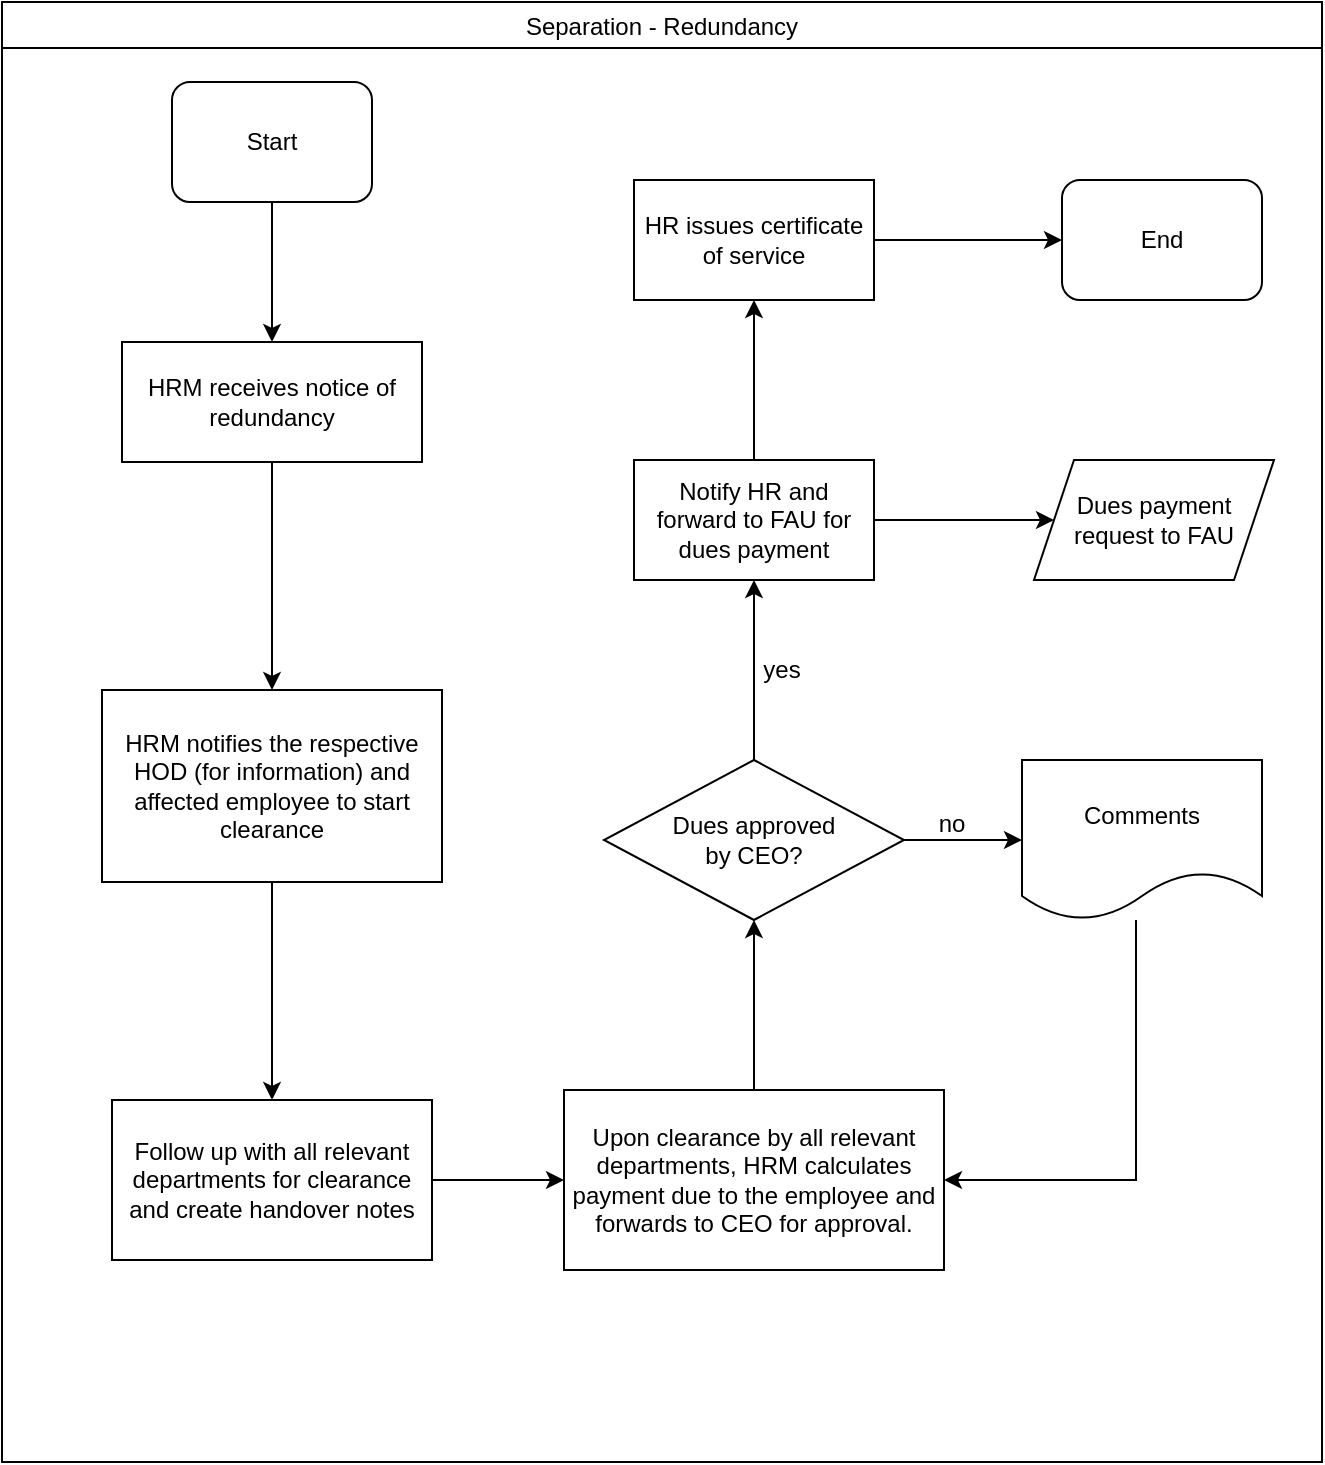 <mxfile version="14.9.3" type="github">
  <diagram id="BgqLwy3Im_MJMmI6vMnY" name="Page-1">
    <mxGraphModel dx="1038" dy="508" grid="1" gridSize="10" guides="1" tooltips="1" connect="1" arrows="1" fold="1" page="1" pageScale="1" pageWidth="1169" pageHeight="827" math="0" shadow="0">
      <root>
        <mxCell id="0" />
        <mxCell id="1" parent="0" />
        <mxCell id="RtznIoE52JDTRPmBftqK-1" value="Separation - Redundancy" style="swimlane;fontStyle=0" vertex="1" parent="1">
          <mxGeometry x="10" y="10" width="660" height="730" as="geometry" />
        </mxCell>
        <mxCell id="RtznIoE52JDTRPmBftqK-2" value="Start" style="rounded=1;whiteSpace=wrap;html=1;" vertex="1" parent="RtznIoE52JDTRPmBftqK-1">
          <mxGeometry x="85" y="40" width="100" height="60" as="geometry" />
        </mxCell>
        <mxCell id="RtznIoE52JDTRPmBftqK-3" value="" style="edgeStyle=orthogonalEdgeStyle;rounded=0;orthogonalLoop=1;jettySize=auto;html=1;" edge="1" parent="RtznIoE52JDTRPmBftqK-1" source="RtznIoE52JDTRPmBftqK-4" target="RtznIoE52JDTRPmBftqK-7">
          <mxGeometry relative="1" as="geometry" />
        </mxCell>
        <mxCell id="RtznIoE52JDTRPmBftqK-4" value="&lt;span lang=&quot;EN-GB&quot;&gt;HRM receives notice of redundancy &lt;/span&gt;" style="rounded=0;whiteSpace=wrap;html=1;" vertex="1" parent="RtznIoE52JDTRPmBftqK-1">
          <mxGeometry x="60" y="170" width="150" height="60" as="geometry" />
        </mxCell>
        <mxCell id="RtznIoE52JDTRPmBftqK-5" value="" style="edgeStyle=orthogonalEdgeStyle;rounded=0;orthogonalLoop=1;jettySize=auto;html=1;" edge="1" parent="RtznIoE52JDTRPmBftqK-1" source="RtznIoE52JDTRPmBftqK-2" target="RtznIoE52JDTRPmBftqK-4">
          <mxGeometry relative="1" as="geometry">
            <mxPoint x="135" y="180" as="targetPoint" />
          </mxGeometry>
        </mxCell>
        <mxCell id="RtznIoE52JDTRPmBftqK-6" value="" style="edgeStyle=orthogonalEdgeStyle;rounded=0;orthogonalLoop=1;jettySize=auto;html=1;entryX=0.5;entryY=0;entryDx=0;entryDy=0;exitX=0.5;exitY=1;exitDx=0;exitDy=0;" edge="1" parent="RtznIoE52JDTRPmBftqK-1" source="RtznIoE52JDTRPmBftqK-7" target="RtznIoE52JDTRPmBftqK-9">
          <mxGeometry relative="1" as="geometry">
            <mxPoint x="135" y="389" as="targetPoint" />
            <mxPoint x="135" y="324" as="sourcePoint" />
          </mxGeometry>
        </mxCell>
        <mxCell id="RtznIoE52JDTRPmBftqK-7" value="&lt;span lang=&quot;EN-GB&quot;&gt;HRM notifies the respective HOD (for information) and affected employee to start clearance&lt;br&gt;&lt;/span&gt;" style="rounded=0;whiteSpace=wrap;html=1;" vertex="1" parent="RtznIoE52JDTRPmBftqK-1">
          <mxGeometry x="50" y="344" width="170" height="96" as="geometry" />
        </mxCell>
        <mxCell id="RtznIoE52JDTRPmBftqK-8" value="" style="edgeStyle=orthogonalEdgeStyle;rounded=0;orthogonalLoop=1;jettySize=auto;html=1;" edge="1" parent="RtznIoE52JDTRPmBftqK-1" source="RtznIoE52JDTRPmBftqK-9" target="RtznIoE52JDTRPmBftqK-11">
          <mxGeometry relative="1" as="geometry" />
        </mxCell>
        <mxCell id="RtznIoE52JDTRPmBftqK-9" value="&lt;span lang=&quot;EN-GB&quot;&gt;Follow up with all relevant departments for clearance and create handover notes&lt;/span&gt;" style="rounded=0;whiteSpace=wrap;html=1;" vertex="1" parent="RtznIoE52JDTRPmBftqK-1">
          <mxGeometry x="55" y="549" width="160" height="80" as="geometry" />
        </mxCell>
        <mxCell id="RtznIoE52JDTRPmBftqK-10" value="" style="edgeStyle=orthogonalEdgeStyle;rounded=0;orthogonalLoop=1;jettySize=auto;html=1;" edge="1" parent="RtznIoE52JDTRPmBftqK-1" source="RtznIoE52JDTRPmBftqK-11" target="RtznIoE52JDTRPmBftqK-14">
          <mxGeometry relative="1" as="geometry" />
        </mxCell>
        <mxCell id="RtznIoE52JDTRPmBftqK-11" value="&lt;span lang=&quot;EN-GB&quot;&gt;Upon clearance by all relevant departments, HRM calculates payment due to the employee and forwards to CEO for approval.&lt;/span&gt;" style="rounded=0;whiteSpace=wrap;html=1;" vertex="1" parent="RtznIoE52JDTRPmBftqK-1">
          <mxGeometry x="281" y="544" width="190" height="90" as="geometry" />
        </mxCell>
        <mxCell id="RtznIoE52JDTRPmBftqK-12" value="" style="edgeStyle=orthogonalEdgeStyle;rounded=0;orthogonalLoop=1;jettySize=auto;html=1;" edge="1" parent="RtznIoE52JDTRPmBftqK-1" source="RtznIoE52JDTRPmBftqK-14" target="RtznIoE52JDTRPmBftqK-16">
          <mxGeometry relative="1" as="geometry" />
        </mxCell>
        <mxCell id="RtznIoE52JDTRPmBftqK-13" value="" style="edgeStyle=orthogonalEdgeStyle;rounded=0;orthogonalLoop=1;jettySize=auto;html=1;" edge="1" parent="RtznIoE52JDTRPmBftqK-1" source="RtznIoE52JDTRPmBftqK-14" target="RtznIoE52JDTRPmBftqK-19">
          <mxGeometry relative="1" as="geometry" />
        </mxCell>
        <mxCell id="RtznIoE52JDTRPmBftqK-14" value="&lt;div&gt;Dues approved&lt;/div&gt;&lt;div&gt; by CEO?&lt;/div&gt;" style="rhombus;whiteSpace=wrap;html=1;rounded=0;" vertex="1" parent="RtznIoE52JDTRPmBftqK-1">
          <mxGeometry x="301" y="379" width="150" height="80" as="geometry" />
        </mxCell>
        <mxCell id="RtznIoE52JDTRPmBftqK-15" value="" style="edgeStyle=orthogonalEdgeStyle;rounded=0;orthogonalLoop=1;jettySize=auto;html=1;entryX=1;entryY=0.5;entryDx=0;entryDy=0;exitX=0.475;exitY=1;exitDx=0;exitDy=0;exitPerimeter=0;" edge="1" parent="RtznIoE52JDTRPmBftqK-1" source="RtznIoE52JDTRPmBftqK-16" target="RtznIoE52JDTRPmBftqK-11">
          <mxGeometry relative="1" as="geometry">
            <mxPoint x="570" y="549" as="targetPoint" />
          </mxGeometry>
        </mxCell>
        <mxCell id="RtznIoE52JDTRPmBftqK-16" value="Comments" style="shape=document;whiteSpace=wrap;html=1;boundedLbl=1;rounded=0;" vertex="1" parent="RtznIoE52JDTRPmBftqK-1">
          <mxGeometry x="510" y="379" width="120" height="80" as="geometry" />
        </mxCell>
        <mxCell id="RtznIoE52JDTRPmBftqK-17" value="" style="edgeStyle=orthogonalEdgeStyle;rounded=0;orthogonalLoop=1;jettySize=auto;html=1;" edge="1" parent="RtznIoE52JDTRPmBftqK-1" source="RtznIoE52JDTRPmBftqK-19" target="RtznIoE52JDTRPmBftqK-22">
          <mxGeometry relative="1" as="geometry" />
        </mxCell>
        <mxCell id="RtznIoE52JDTRPmBftqK-18" value="" style="edgeStyle=orthogonalEdgeStyle;rounded=0;orthogonalLoop=1;jettySize=auto;html=1;" edge="1" parent="RtznIoE52JDTRPmBftqK-1" source="RtznIoE52JDTRPmBftqK-19" target="RtznIoE52JDTRPmBftqK-24">
          <mxGeometry relative="1" as="geometry" />
        </mxCell>
        <mxCell id="RtznIoE52JDTRPmBftqK-19" value="Notify HR and forward to FAU for dues payment" style="whiteSpace=wrap;html=1;rounded=0;" vertex="1" parent="RtznIoE52JDTRPmBftqK-1">
          <mxGeometry x="316" y="229" width="120" height="60" as="geometry" />
        </mxCell>
        <mxCell id="RtznIoE52JDTRPmBftqK-20" value="yes" style="text;html=1;strokeColor=none;fillColor=none;align=center;verticalAlign=middle;whiteSpace=wrap;rounded=0;" vertex="1" parent="RtznIoE52JDTRPmBftqK-1">
          <mxGeometry x="370" y="324" width="40" height="20" as="geometry" />
        </mxCell>
        <mxCell id="RtznIoE52JDTRPmBftqK-21" value="" style="edgeStyle=orthogonalEdgeStyle;rounded=0;orthogonalLoop=1;jettySize=auto;html=1;entryX=0;entryY=0.5;entryDx=0;entryDy=0;" edge="1" parent="RtznIoE52JDTRPmBftqK-1" source="RtznIoE52JDTRPmBftqK-22" target="RtznIoE52JDTRPmBftqK-23">
          <mxGeometry relative="1" as="geometry">
            <mxPoint x="516" y="119" as="targetPoint" />
          </mxGeometry>
        </mxCell>
        <mxCell id="RtznIoE52JDTRPmBftqK-22" value="HR issues certificate of service" style="whiteSpace=wrap;html=1;rounded=0;" vertex="1" parent="RtznIoE52JDTRPmBftqK-1">
          <mxGeometry x="316" y="89" width="120" height="60" as="geometry" />
        </mxCell>
        <mxCell id="RtznIoE52JDTRPmBftqK-23" value="End" style="rounded=1;whiteSpace=wrap;html=1;" vertex="1" parent="RtznIoE52JDTRPmBftqK-1">
          <mxGeometry x="530" y="89" width="100" height="60" as="geometry" />
        </mxCell>
        <mxCell id="RtznIoE52JDTRPmBftqK-24" value="Dues payment request to FAU" style="shape=parallelogram;perimeter=parallelogramPerimeter;whiteSpace=wrap;html=1;fixedSize=1;rounded=0;" vertex="1" parent="RtznIoE52JDTRPmBftqK-1">
          <mxGeometry x="516" y="229" width="120" height="60" as="geometry" />
        </mxCell>
        <mxCell id="RtznIoE52JDTRPmBftqK-25" value="no" style="text;html=1;strokeColor=none;fillColor=none;align=center;verticalAlign=middle;whiteSpace=wrap;rounded=0;" vertex="1" parent="1">
          <mxGeometry x="465" y="411" width="40" height="20" as="geometry" />
        </mxCell>
      </root>
    </mxGraphModel>
  </diagram>
</mxfile>
